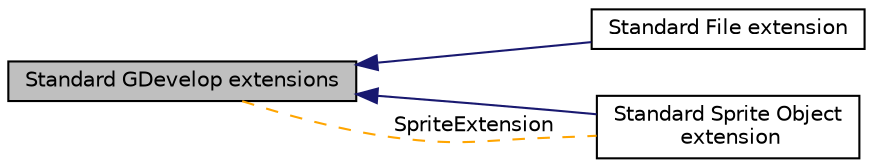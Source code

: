 digraph "Standard GDevelop extensions"
{
  edge [fontname="Helvetica",fontsize="10",labelfontname="Helvetica",labelfontsize="10"];
  node [fontname="Helvetica",fontsize="10",shape=record];
  rankdir=LR;
  Node2 [label="Standard File extension",height=0.2,width=0.4,color="black", fillcolor="white", style="filled",URL="$dd/d4b/group___file_extension.html"];
  Node1 [label="Standard Sprite Object\l extension",height=0.2,width=0.4,color="black", fillcolor="white", style="filled",URL="$d1/d08/group___sprite_object_extension.html"];
  Node0 [label="Standard GDevelop extensions",height=0.2,width=0.4,color="black", fillcolor="grey75", style="filled" fontcolor="black"];
  Node0->Node1 [shape=plaintext, color="midnightblue", dir="back", style="solid"];
  Node0->Node2 [shape=plaintext, color="midnightblue", dir="back", style="solid"];
  Node0->Node1 [shape=plaintext, label="SpriteExtension", color="orange", dir="none", style="dashed"];
}
